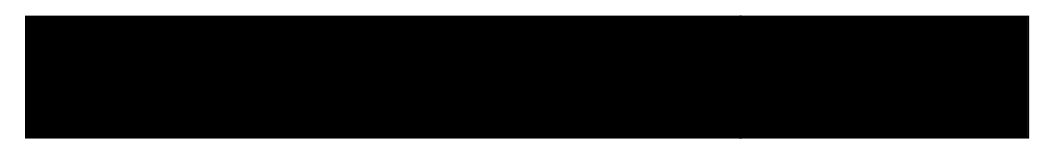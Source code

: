 digraph structs {
	splines="line" 
	node [shape=plaintext, fontname=Arial, fontsize=12]; 
	n1 [label=<<TABLE BORDER="0" BGCOLOR="#org.eclipse.m2m.atl.engine.emfvm.lib.OclUndefined@12b29ed" CELLBORDER="0" CELLSPACING="0" CELLPADDING="0" PORT="p"><TR><TD><TABLE BORDER="1" CELLBORDER="0" CELLSPACING="2" CELLPADDING="0"><TR><TD  WIDTH="50" HEIGHT="25">R1 </TD></TR><TR><TD  WIDTH="50" HEIGHT="25">org.eclipse.m2m.atl.engine.emfvm.lib.OclUndefined@12b29ed </TD></TR></TABLE></TD><TD><TABLE BORDER="1" CELLBORDER="0" CELLSPACING="2" CELLPADDING="0"><TR><TD  HEIGHT="25" WIDTH="115" PORT="top">C </TD><TD  WIDTH="15" HEIGHT="25"><TABLE BORDER="0" CELLBORDER="0" CELLSPACING="2" CELLPADDING="0"><TR><TD></TD></TR><TR><TD></TD></TR></TABLE></TD></TR><TR><TD  HEIGHT="25" WIDTH="115"><TABLE BORDER="0" CELLBORDER="0" CELLSPACING="0" CELLPADDING="0"><TR><TD ALIGN="RIGHT">[</TD><TD>s </TD><TD ALIGN="LEFT">&#93;</TD></TR></TABLE></TD></TR></TABLE></TD></TR></TABLE>>]; 
}